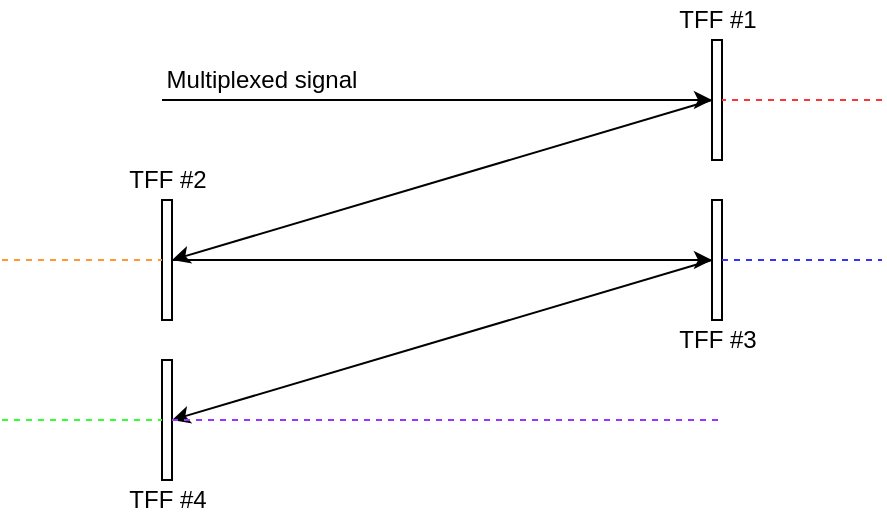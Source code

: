 <mxfile version="12.3.2" type="device" pages="1"><diagram id="qgak712fPrRIT28XI4GX" name="Page-1"><mxGraphModel dx="560" dy="311" grid="1" gridSize="10" guides="1" tooltips="1" connect="1" arrows="1" fold="1" page="1" pageScale="1" pageWidth="827" pageHeight="1169" math="0" shadow="0"><root><mxCell id="0"/><mxCell id="1" parent="0"/><mxCell id="Wkc6j4Zmy3ZYkSAkP4yg-2" value="" style="endArrow=classic;html=1;" edge="1" parent="1" target="Wkc6j4Zmy3ZYkSAkP4yg-3"><mxGeometry width="50" height="50" relative="1" as="geometry"><mxPoint x="240" y="160" as="sourcePoint"/><mxPoint x="485" y="160" as="targetPoint"/><Array as="points"/></mxGeometry></mxCell><mxCell id="Wkc6j4Zmy3ZYkSAkP4yg-3" value="" style="rounded=0;whiteSpace=wrap;html=1;" vertex="1" parent="1"><mxGeometry x="515" y="130" width="5" height="60" as="geometry"/></mxCell><mxCell id="Wkc6j4Zmy3ZYkSAkP4yg-6" value="" style="rounded=0;whiteSpace=wrap;html=1;" vertex="1" parent="1"><mxGeometry x="240" y="210" width="5" height="60" as="geometry"/></mxCell><mxCell id="Wkc6j4Zmy3ZYkSAkP4yg-7" value="" style="rounded=0;whiteSpace=wrap;html=1;" vertex="1" parent="1"><mxGeometry x="515" y="210" width="5" height="60" as="geometry"/></mxCell><mxCell id="Wkc6j4Zmy3ZYkSAkP4yg-8" value="" style="rounded=0;whiteSpace=wrap;html=1;" vertex="1" parent="1"><mxGeometry x="240" y="290" width="5" height="60" as="geometry"/></mxCell><mxCell id="Wkc6j4Zmy3ZYkSAkP4yg-11" value="" style="endArrow=classic;html=1;entryX=1;entryY=0.5;entryDx=0;entryDy=0;exitX=0;exitY=0.5;exitDx=0;exitDy=0;" edge="1" parent="1" source="Wkc6j4Zmy3ZYkSAkP4yg-7" target="Wkc6j4Zmy3ZYkSAkP4yg-8"><mxGeometry width="50" height="50" relative="1" as="geometry"><mxPoint x="195" y="500" as="sourcePoint"/><mxPoint x="245" y="450" as="targetPoint"/></mxGeometry></mxCell><mxCell id="Wkc6j4Zmy3ZYkSAkP4yg-13" value="" style="endArrow=classic;html=1;exitX=1;exitY=0.5;exitDx=0;exitDy=0;entryX=0;entryY=0.5;entryDx=0;entryDy=0;" edge="1" parent="1" source="Wkc6j4Zmy3ZYkSAkP4yg-6" target="Wkc6j4Zmy3ZYkSAkP4yg-7"><mxGeometry width="50" height="50" relative="1" as="geometry"><mxPoint x="215" y="270" as="sourcePoint"/><mxPoint x="485" y="270" as="targetPoint"/></mxGeometry></mxCell><mxCell id="Wkc6j4Zmy3ZYkSAkP4yg-14" value="" style="endArrow=classic;html=1;exitX=0;exitY=0.5;exitDx=0;exitDy=0;entryX=1;entryY=0.5;entryDx=0;entryDy=0;" edge="1" parent="1" source="Wkc6j4Zmy3ZYkSAkP4yg-3" target="Wkc6j4Zmy3ZYkSAkP4yg-6"><mxGeometry width="50" height="50" relative="1" as="geometry"><mxPoint x="345" y="260" as="sourcePoint"/><mxPoint x="265" y="230" as="targetPoint"/></mxGeometry></mxCell><mxCell id="Wkc6j4Zmy3ZYkSAkP4yg-15" value="" style="endArrow=none;dashed=1;html=1;exitX=1;exitY=0.5;exitDx=0;exitDy=0;fillColor=#e1d5e7;strokeColor=#9933FF;" edge="1" parent="1" source="Wkc6j4Zmy3ZYkSAkP4yg-8"><mxGeometry width="50" height="50" relative="1" as="geometry"><mxPoint x="230" y="420" as="sourcePoint"/><mxPoint x="520" y="320" as="targetPoint"/><Array as="points"/></mxGeometry></mxCell><mxCell id="Wkc6j4Zmy3ZYkSAkP4yg-16" value="" style="endArrow=none;dashed=1;html=1;entryX=1;entryY=0.5;entryDx=0;entryDy=0;fillColor=#f8cecc;strokeColor=#FF3333;" edge="1" parent="1" target="Wkc6j4Zmy3ZYkSAkP4yg-3"><mxGeometry width="50" height="50" relative="1" as="geometry"><mxPoint x="600" y="160" as="sourcePoint"/><mxPoint x="280" y="370" as="targetPoint"/></mxGeometry></mxCell><mxCell id="Wkc6j4Zmy3ZYkSAkP4yg-17" value="" style="endArrow=none;dashed=1;html=1;entryX=0;entryY=0.5;entryDx=0;entryDy=0;fillColor=#ffe6cc;strokeColor=#FF9933;" edge="1" parent="1" target="Wkc6j4Zmy3ZYkSAkP4yg-6"><mxGeometry width="50" height="50" relative="1" as="geometry"><mxPoint x="160" y="240" as="sourcePoint"/><mxPoint x="210" y="220" as="targetPoint"/></mxGeometry></mxCell><mxCell id="Wkc6j4Zmy3ZYkSAkP4yg-18" value="" style="endArrow=none;dashed=1;html=1;exitX=1;exitY=0.5;exitDx=0;exitDy=0;fillColor=#dae8fc;strokeColor=#3333FF;" edge="1" parent="1" source="Wkc6j4Zmy3ZYkSAkP4yg-7"><mxGeometry width="50" height="50" relative="1" as="geometry"><mxPoint x="550" y="270" as="sourcePoint"/><mxPoint x="600" y="240" as="targetPoint"/></mxGeometry></mxCell><mxCell id="Wkc6j4Zmy3ZYkSAkP4yg-19" value="" style="endArrow=none;dashed=1;html=1;entryX=0;entryY=0.5;entryDx=0;entryDy=0;fillColor=#d5e8d4;strokeColor=#33FF33;" edge="1" parent="1" target="Wkc6j4Zmy3ZYkSAkP4yg-8"><mxGeometry width="50" height="50" relative="1" as="geometry"><mxPoint x="160" y="320" as="sourcePoint"/><mxPoint x="220" y="290" as="targetPoint"/></mxGeometry></mxCell><mxCell id="Wkc6j4Zmy3ZYkSAkP4yg-20" value="Multiplexed signal" style="text;html=1;strokeColor=none;fillColor=none;align=center;verticalAlign=middle;whiteSpace=wrap;rounded=0;" vertex="1" parent="1"><mxGeometry x="240" y="140" width="100" height="20" as="geometry"/></mxCell><mxCell id="Wkc6j4Zmy3ZYkSAkP4yg-21" value="TFF #1" style="text;html=1;strokeColor=none;fillColor=none;align=center;verticalAlign=middle;whiteSpace=wrap;rounded=0;" vertex="1" parent="1"><mxGeometry x="492.5" y="110" width="50" height="20" as="geometry"/></mxCell><mxCell id="Wkc6j4Zmy3ZYkSAkP4yg-25" value="TFF #2" style="text;html=1;strokeColor=none;fillColor=none;align=center;verticalAlign=middle;whiteSpace=wrap;rounded=0;" vertex="1" parent="1"><mxGeometry x="217.5" y="190" width="50" height="20" as="geometry"/></mxCell><mxCell id="Wkc6j4Zmy3ZYkSAkP4yg-26" value="TFF #3" style="text;html=1;strokeColor=none;fillColor=none;align=center;verticalAlign=middle;whiteSpace=wrap;rounded=0;" vertex="1" parent="1"><mxGeometry x="492.5" y="270" width="50" height="20" as="geometry"/></mxCell><mxCell id="Wkc6j4Zmy3ZYkSAkP4yg-27" value="TFF #4" style="text;html=1;strokeColor=none;fillColor=none;align=center;verticalAlign=middle;whiteSpace=wrap;rounded=0;" vertex="1" parent="1"><mxGeometry x="217.5" y="350" width="50" height="20" as="geometry"/></mxCell></root></mxGraphModel></diagram></mxfile>